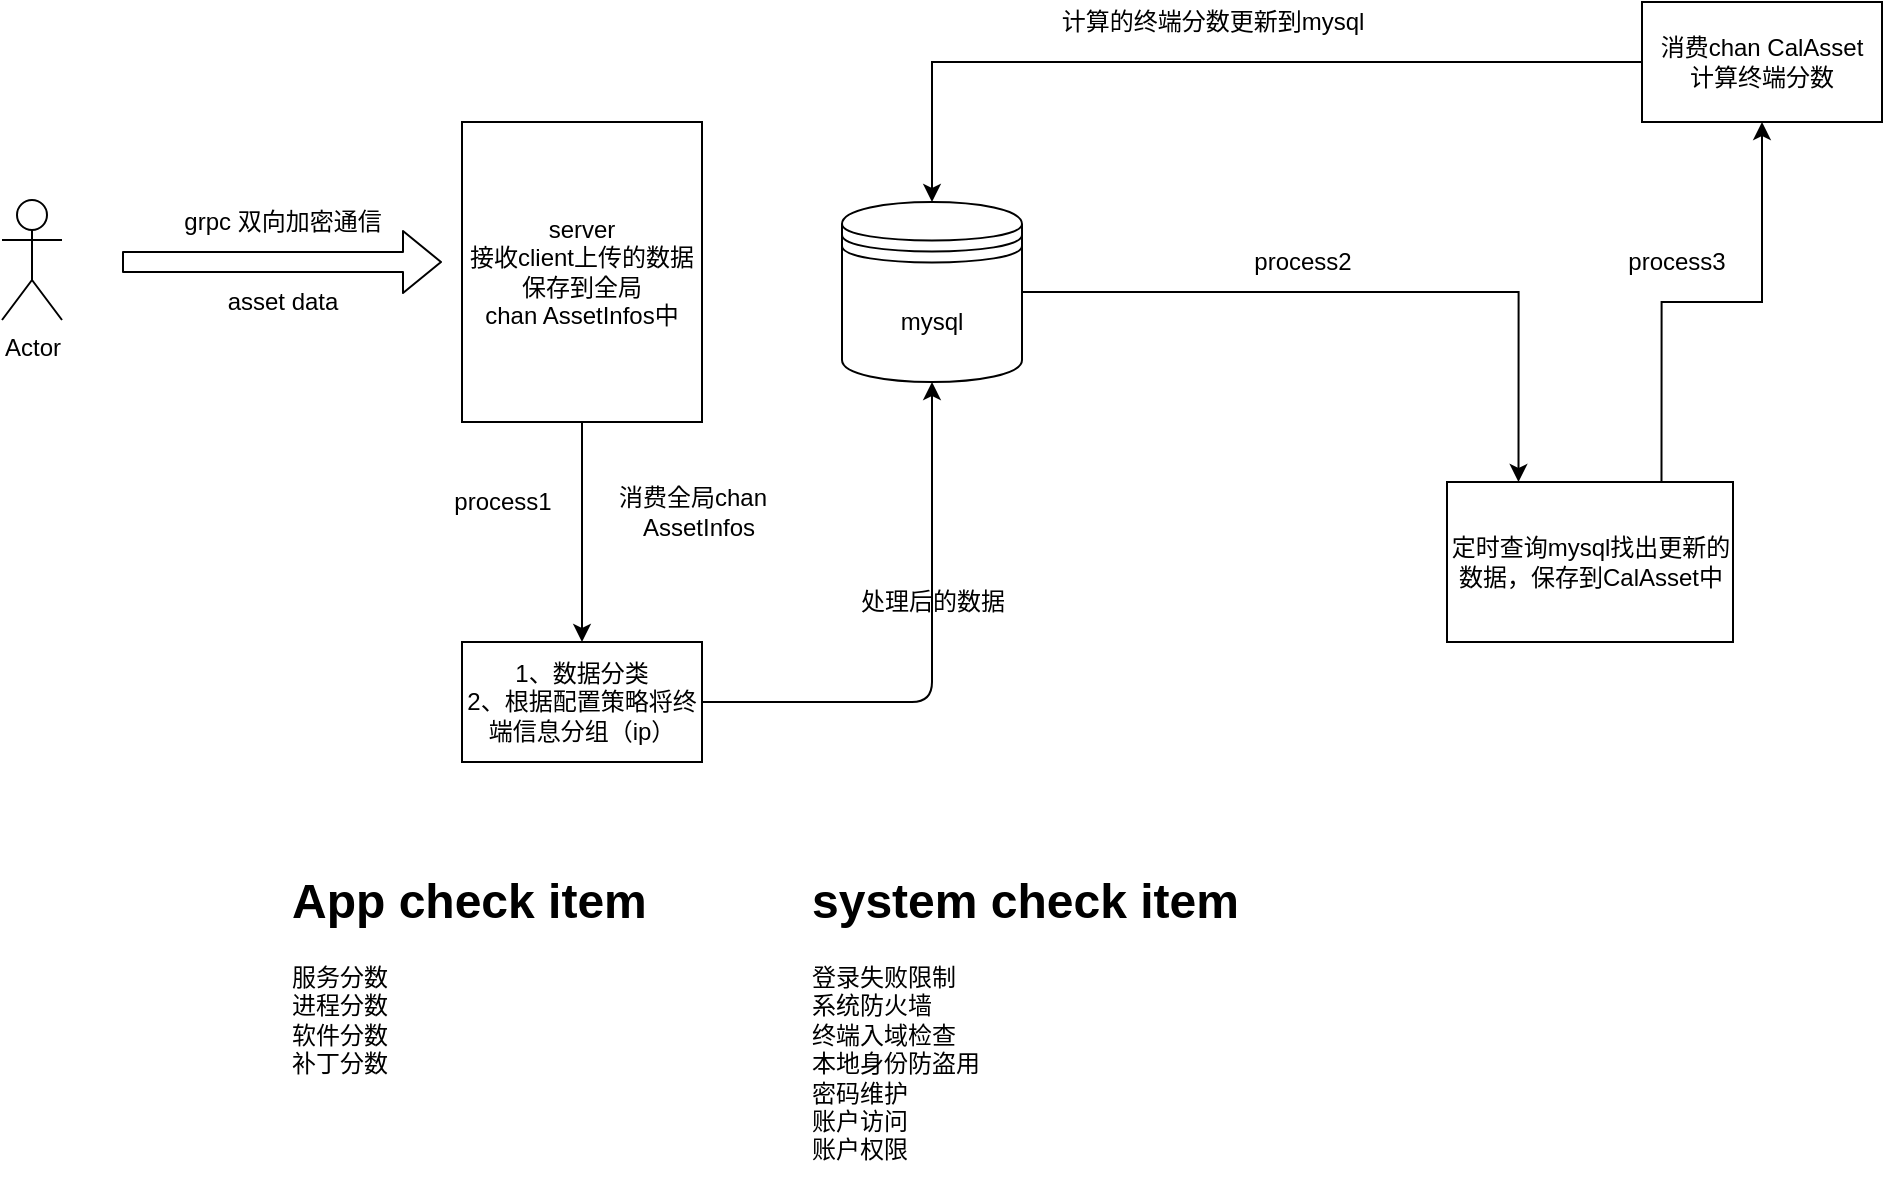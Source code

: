 <mxfile version="14.2.3" type="github">
  <diagram id="ANDMtuSRa9tyDsQReYJo" name="第 1 页">
    <mxGraphModel dx="1426" dy="664" grid="1" gridSize="10" guides="1" tooltips="1" connect="1" arrows="1" fold="1" page="1" pageScale="1" pageWidth="827" pageHeight="1169" math="0" shadow="0">
      <root>
        <mxCell id="0" />
        <mxCell id="1" parent="0" />
        <mxCell id="5x3sF--MCuPwuHfUQVIT-1" value="Actor" style="shape=umlActor;verticalLabelPosition=bottom;verticalAlign=top;html=1;outlineConnect=0;" vertex="1" parent="1">
          <mxGeometry x="20" y="349" width="30" height="60" as="geometry" />
        </mxCell>
        <mxCell id="5x3sF--MCuPwuHfUQVIT-2" value="" style="shape=flexArrow;endArrow=classic;html=1;" edge="1" parent="1">
          <mxGeometry width="50" height="50" relative="1" as="geometry">
            <mxPoint x="80" y="380" as="sourcePoint" />
            <mxPoint x="240" y="380" as="targetPoint" />
          </mxGeometry>
        </mxCell>
        <mxCell id="5x3sF--MCuPwuHfUQVIT-3" value="grpc 双向加密通信" style="text;html=1;align=center;verticalAlign=middle;resizable=0;points=[];autosize=1;" vertex="1" parent="1">
          <mxGeometry x="105" y="350" width="110" height="20" as="geometry" />
        </mxCell>
        <mxCell id="5x3sF--MCuPwuHfUQVIT-4" value="asset data" style="text;html=1;align=center;verticalAlign=middle;resizable=0;points=[];autosize=1;" vertex="1" parent="1">
          <mxGeometry x="125" y="390" width="70" height="20" as="geometry" />
        </mxCell>
        <mxCell id="5x3sF--MCuPwuHfUQVIT-19" style="edgeStyle=orthogonalEdgeStyle;rounded=0;orthogonalLoop=1;jettySize=auto;html=1;entryX=0.5;entryY=0;entryDx=0;entryDy=0;" edge="1" parent="1" source="5x3sF--MCuPwuHfUQVIT-5" target="5x3sF--MCuPwuHfUQVIT-9">
          <mxGeometry relative="1" as="geometry" />
        </mxCell>
        <mxCell id="5x3sF--MCuPwuHfUQVIT-5" value="server&lt;br&gt;接收client上传的数据保存到全局&lt;br&gt;chan AssetInfos中" style="rounded=0;whiteSpace=wrap;html=1;" vertex="1" parent="1">
          <mxGeometry x="250" y="310" width="120" height="150" as="geometry" />
        </mxCell>
        <mxCell id="5x3sF--MCuPwuHfUQVIT-7" value="process1" style="text;html=1;align=center;verticalAlign=middle;resizable=0;points=[];autosize=1;" vertex="1" parent="1">
          <mxGeometry x="240" y="490" width="60" height="20" as="geometry" />
        </mxCell>
        <mxCell id="5x3sF--MCuPwuHfUQVIT-8" value="消费全局chan&lt;br&gt;&amp;nbsp; AssetInfos" style="text;html=1;align=center;verticalAlign=middle;resizable=0;points=[];autosize=1;" vertex="1" parent="1">
          <mxGeometry x="320" y="490" width="90" height="30" as="geometry" />
        </mxCell>
        <mxCell id="5x3sF--MCuPwuHfUQVIT-9" value="1、数据分类&lt;br&gt;2、根据配置策略将终端信息分组（ip）" style="rounded=0;whiteSpace=wrap;html=1;" vertex="1" parent="1">
          <mxGeometry x="250" y="570" width="120" height="60" as="geometry" />
        </mxCell>
        <mxCell id="5x3sF--MCuPwuHfUQVIT-21" style="edgeStyle=orthogonalEdgeStyle;rounded=0;orthogonalLoop=1;jettySize=auto;html=1;exitX=1;exitY=0.5;exitDx=0;exitDy=0;entryX=0.25;entryY=0;entryDx=0;entryDy=0;" edge="1" parent="1" source="5x3sF--MCuPwuHfUQVIT-11" target="5x3sF--MCuPwuHfUQVIT-17">
          <mxGeometry relative="1" as="geometry" />
        </mxCell>
        <mxCell id="5x3sF--MCuPwuHfUQVIT-11" value="mysql" style="shape=datastore;whiteSpace=wrap;html=1;" vertex="1" parent="1">
          <mxGeometry x="440" y="350" width="90" height="90" as="geometry" />
        </mxCell>
        <mxCell id="5x3sF--MCuPwuHfUQVIT-12" value="" style="endArrow=classic;html=1;exitX=1;exitY=0.5;exitDx=0;exitDy=0;entryX=0.5;entryY=1;entryDx=0;entryDy=0;" edge="1" parent="1" source="5x3sF--MCuPwuHfUQVIT-9" target="5x3sF--MCuPwuHfUQVIT-11">
          <mxGeometry width="50" height="50" relative="1" as="geometry">
            <mxPoint x="407" y="535" as="sourcePoint" />
            <mxPoint x="457" y="485" as="targetPoint" />
            <Array as="points">
              <mxPoint x="485" y="600" />
            </Array>
          </mxGeometry>
        </mxCell>
        <mxCell id="5x3sF--MCuPwuHfUQVIT-13" value="处理后的数据" style="text;html=1;align=center;verticalAlign=middle;resizable=0;points=[];autosize=1;" vertex="1" parent="1">
          <mxGeometry x="440" y="540" width="90" height="20" as="geometry" />
        </mxCell>
        <mxCell id="5x3sF--MCuPwuHfUQVIT-15" value="process2" style="text;html=1;align=center;verticalAlign=middle;resizable=0;points=[];autosize=1;" vertex="1" parent="1">
          <mxGeometry x="640" y="370" width="60" height="20" as="geometry" />
        </mxCell>
        <mxCell id="5x3sF--MCuPwuHfUQVIT-23" style="edgeStyle=orthogonalEdgeStyle;rounded=0;orthogonalLoop=1;jettySize=auto;html=1;exitX=0.75;exitY=0;exitDx=0;exitDy=0;entryX=0.5;entryY=1;entryDx=0;entryDy=0;" edge="1" parent="1" source="5x3sF--MCuPwuHfUQVIT-17" target="5x3sF--MCuPwuHfUQVIT-22">
          <mxGeometry relative="1" as="geometry" />
        </mxCell>
        <mxCell id="5x3sF--MCuPwuHfUQVIT-17" value="定时查询mysql找出更新的数据，保存到CalAsset中" style="rounded=0;whiteSpace=wrap;html=1;" vertex="1" parent="1">
          <mxGeometry x="742.5" y="490" width="143" height="80" as="geometry" />
        </mxCell>
        <mxCell id="5x3sF--MCuPwuHfUQVIT-25" style="edgeStyle=orthogonalEdgeStyle;rounded=0;orthogonalLoop=1;jettySize=auto;html=1;exitX=0;exitY=0.5;exitDx=0;exitDy=0;entryX=0.5;entryY=0;entryDx=0;entryDy=0;" edge="1" parent="1" source="5x3sF--MCuPwuHfUQVIT-22" target="5x3sF--MCuPwuHfUQVIT-11">
          <mxGeometry relative="1" as="geometry" />
        </mxCell>
        <mxCell id="5x3sF--MCuPwuHfUQVIT-22" value="消费chan CalAsset&lt;br&gt;计算终端分数" style="rounded=0;whiteSpace=wrap;html=1;" vertex="1" parent="1">
          <mxGeometry x="840" y="250" width="120" height="60" as="geometry" />
        </mxCell>
        <mxCell id="5x3sF--MCuPwuHfUQVIT-24" value="process3" style="text;html=1;align=center;verticalAlign=middle;resizable=0;points=[];autosize=1;" vertex="1" parent="1">
          <mxGeometry x="827" y="370" width="60" height="20" as="geometry" />
        </mxCell>
        <mxCell id="5x3sF--MCuPwuHfUQVIT-26" value="计算的终端分数更新到mysql" style="text;html=1;align=center;verticalAlign=middle;resizable=0;points=[];autosize=1;" vertex="1" parent="1">
          <mxGeometry x="540" y="250" width="170" height="20" as="geometry" />
        </mxCell>
        <mxCell id="5x3sF--MCuPwuHfUQVIT-29" value="&lt;h1&gt;App check item&lt;/h1&gt;&lt;div&gt;服务分数&lt;/div&gt;&lt;div&gt;进程分数&lt;/div&gt;&lt;div&gt;软件分数&lt;/div&gt;&lt;div&gt;补丁分数&lt;/div&gt;&lt;div&gt;&lt;br&gt;&lt;/div&gt;" style="text;html=1;strokeColor=none;fillColor=none;spacing=5;spacingTop=-20;whiteSpace=wrap;overflow=hidden;rounded=0;" vertex="1" parent="1">
          <mxGeometry x="160" y="680" width="210" height="120" as="geometry" />
        </mxCell>
        <mxCell id="5x3sF--MCuPwuHfUQVIT-31" value="&lt;h1&gt;system check item&lt;/h1&gt;&lt;div&gt;登录失败限制&lt;/div&gt;&lt;div&gt;系统防火墙&lt;/div&gt;&lt;div&gt;终端入域检查&lt;/div&gt;&lt;div&gt;本地身份防盗用&lt;/div&gt;&lt;div&gt;密码维护&lt;/div&gt;&lt;div&gt;账户访问&lt;/div&gt;&lt;div&gt;账户权限&lt;/div&gt;" style="text;html=1;strokeColor=none;fillColor=none;spacing=5;spacingTop=-20;whiteSpace=wrap;overflow=hidden;rounded=0;" vertex="1" parent="1">
          <mxGeometry x="420" y="680" width="240" height="170" as="geometry" />
        </mxCell>
      </root>
    </mxGraphModel>
  </diagram>
</mxfile>
